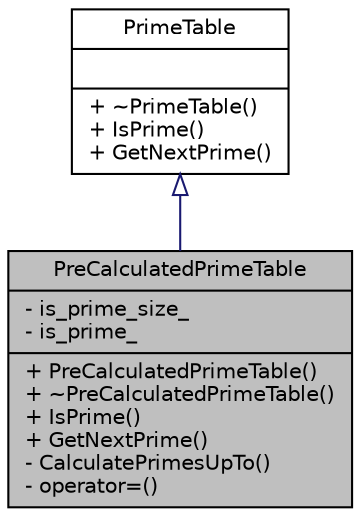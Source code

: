 digraph "PreCalculatedPrimeTable"
{
 // LATEX_PDF_SIZE
  bgcolor="transparent";
  edge [fontname="Helvetica",fontsize="10",labelfontname="Helvetica",labelfontsize="10"];
  node [fontname="Helvetica",fontsize="10",shape=record];
  Node1 [label="{PreCalculatedPrimeTable\n|- is_prime_size_\l- is_prime_\l|+ PreCalculatedPrimeTable()\l+ ~PreCalculatedPrimeTable()\l+ IsPrime()\l+ GetNextPrime()\l- CalculatePrimesUpTo()\l- operator=()\l}",height=0.2,width=0.4,color="black", fillcolor="grey75", style="filled", fontcolor="black",tooltip=" "];
  Node2 -> Node1 [dir="back",color="midnightblue",fontsize="10",style="solid",arrowtail="onormal",fontname="Helvetica"];
  Node2 [label="{PrimeTable\n||+ ~PrimeTable()\l+ IsPrime()\l+ GetNextPrime()\l}",height=0.2,width=0.4,color="black",URL="$classPrimeTable.html",tooltip=" "];
}
